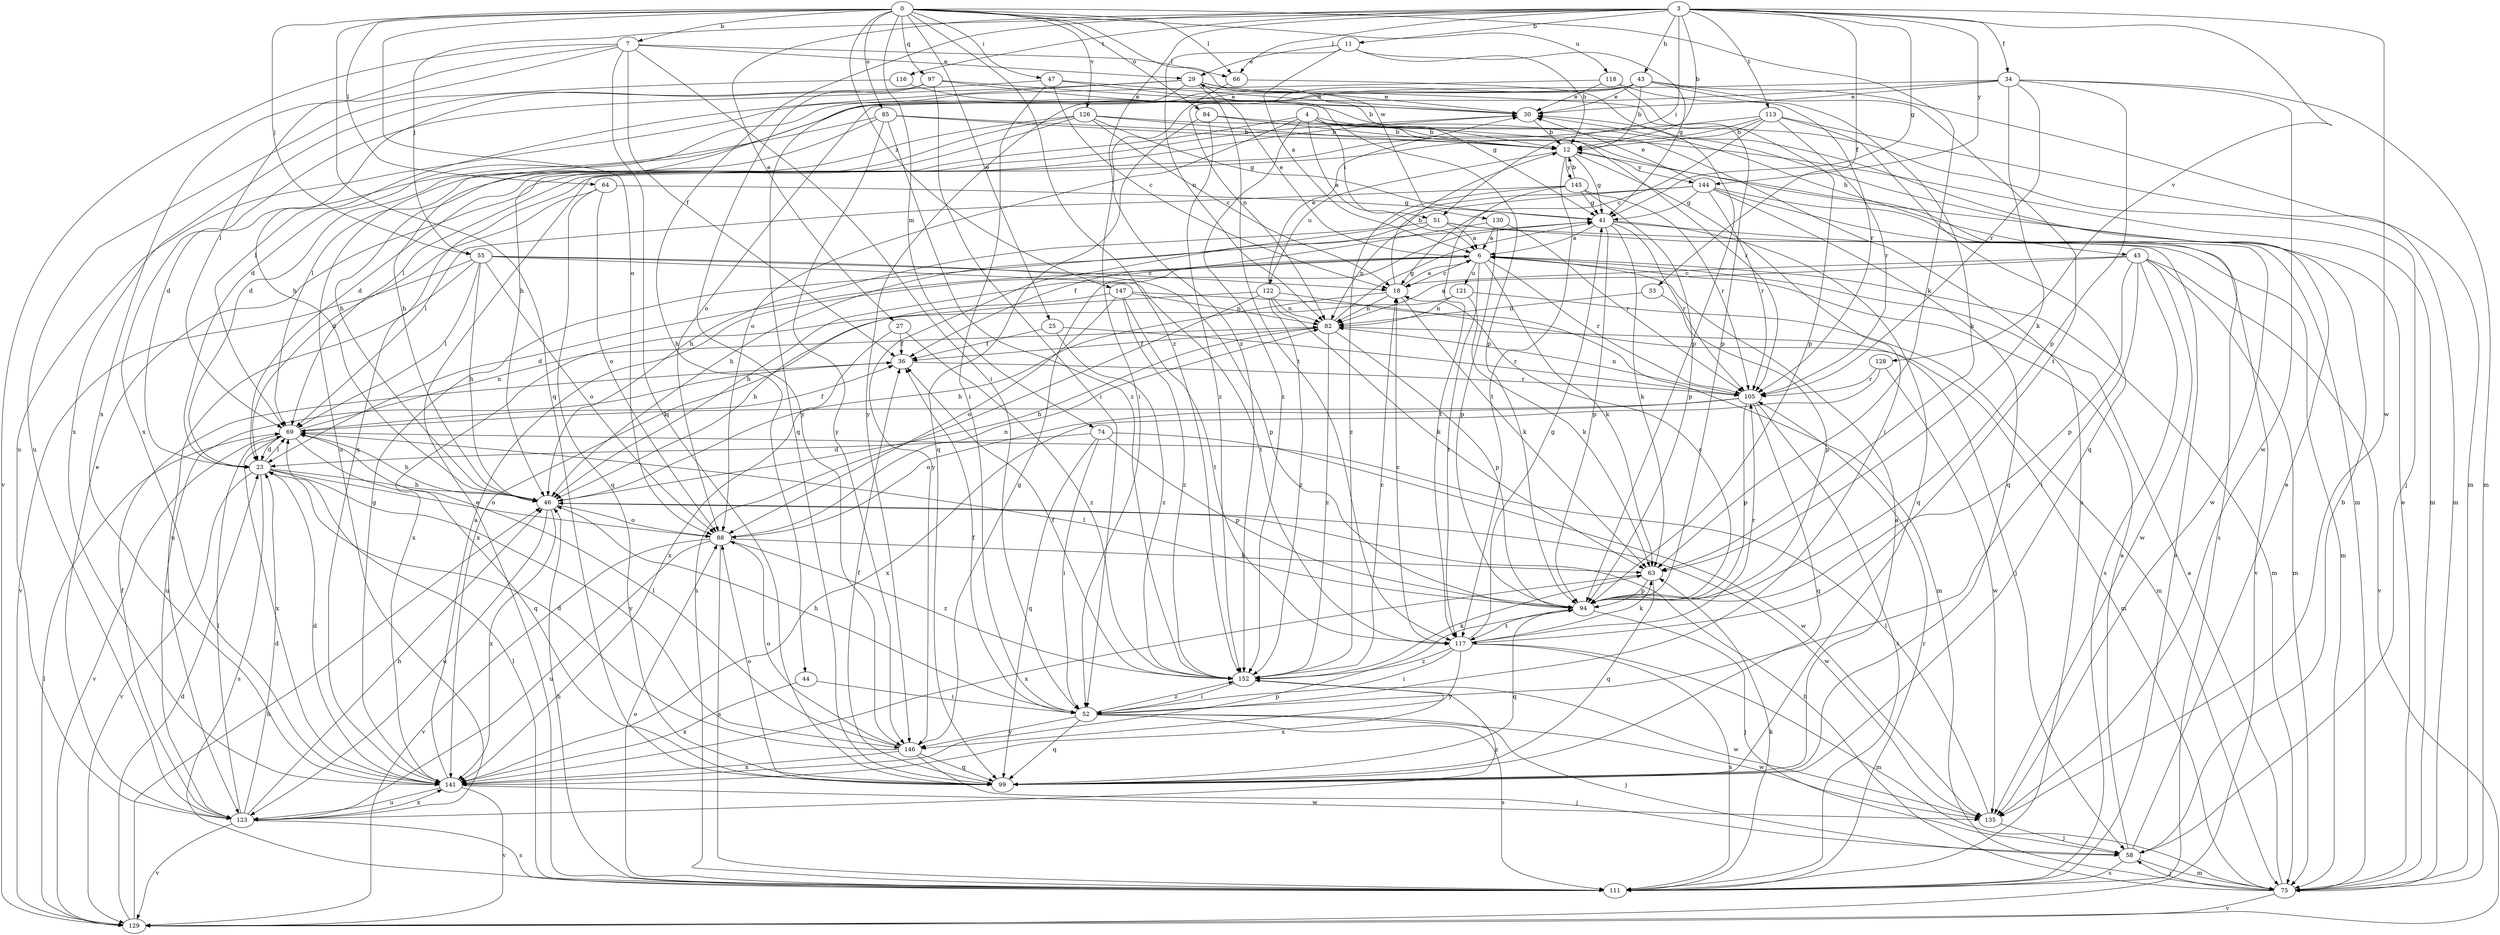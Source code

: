 strict digraph  {
0;
3;
4;
6;
7;
11;
12;
18;
23;
25;
27;
29;
30;
33;
34;
36;
41;
43;
44;
45;
46;
47;
51;
52;
55;
58;
63;
64;
66;
69;
74;
75;
82;
84;
85;
88;
94;
97;
99;
105;
111;
113;
116;
117;
118;
121;
122;
123;
126;
128;
129;
130;
135;
141;
144;
145;
146;
147;
152;
0 -> 7  [label=b];
0 -> 25  [label=e];
0 -> 47  [label=i];
0 -> 55  [label=j];
0 -> 63  [label=k];
0 -> 64  [label=l];
0 -> 66  [label=l];
0 -> 74  [label=m];
0 -> 84  [label=o];
0 -> 85  [label=o];
0 -> 88  [label=o];
0 -> 97  [label=q];
0 -> 99  [label=q];
0 -> 118  [label=u];
0 -> 126  [label=v];
0 -> 130  [label=w];
0 -> 147  [label=z];
0 -> 152  [label=z];
3 -> 11  [label=b];
3 -> 12  [label=b];
3 -> 27  [label=e];
3 -> 33  [label=f];
3 -> 34  [label=f];
3 -> 41  [label=g];
3 -> 43  [label=h];
3 -> 44  [label=h];
3 -> 51  [label=i];
3 -> 55  [label=j];
3 -> 66  [label=l];
3 -> 113  [label=t];
3 -> 116  [label=t];
3 -> 128  [label=v];
3 -> 135  [label=w];
3 -> 144  [label=y];
3 -> 152  [label=z];
4 -> 6  [label=a];
4 -> 12  [label=b];
4 -> 23  [label=d];
4 -> 45  [label=h];
4 -> 51  [label=i];
4 -> 58  [label=j];
4 -> 88  [label=o];
4 -> 105  [label=r];
4 -> 152  [label=z];
6 -> 18  [label=c];
6 -> 23  [label=d];
6 -> 29  [label=e];
6 -> 46  [label=h];
6 -> 63  [label=k];
6 -> 75  [label=m];
6 -> 105  [label=r];
6 -> 117  [label=t];
6 -> 121  [label=u];
7 -> 29  [label=e];
7 -> 36  [label=f];
7 -> 52  [label=i];
7 -> 66  [label=l];
7 -> 69  [label=l];
7 -> 99  [label=q];
7 -> 129  [label=v];
7 -> 141  [label=x];
11 -> 6  [label=a];
11 -> 12  [label=b];
11 -> 29  [label=e];
11 -> 41  [label=g];
11 -> 82  [label=n];
12 -> 41  [label=g];
12 -> 52  [label=i];
12 -> 117  [label=t];
12 -> 122  [label=u];
12 -> 144  [label=y];
12 -> 145  [label=y];
18 -> 6  [label=a];
18 -> 12  [label=b];
18 -> 46  [label=h];
18 -> 63  [label=k];
18 -> 82  [label=n];
23 -> 46  [label=h];
23 -> 69  [label=l];
23 -> 88  [label=o];
23 -> 111  [label=s];
23 -> 129  [label=v];
23 -> 146  [label=y];
25 -> 36  [label=f];
25 -> 105  [label=r];
25 -> 152  [label=z];
27 -> 36  [label=f];
27 -> 141  [label=x];
27 -> 152  [label=z];
29 -> 30  [label=e];
29 -> 41  [label=g];
29 -> 69  [label=l];
29 -> 94  [label=p];
29 -> 99  [label=q];
29 -> 117  [label=t];
29 -> 141  [label=x];
30 -> 12  [label=b];
33 -> 82  [label=n];
33 -> 94  [label=p];
34 -> 30  [label=e];
34 -> 63  [label=k];
34 -> 75  [label=m];
34 -> 88  [label=o];
34 -> 94  [label=p];
34 -> 105  [label=r];
34 -> 123  [label=u];
34 -> 135  [label=w];
36 -> 105  [label=r];
36 -> 123  [label=u];
41 -> 6  [label=a];
41 -> 63  [label=k];
41 -> 94  [label=p];
41 -> 99  [label=q];
41 -> 105  [label=r];
41 -> 129  [label=v];
43 -> 12  [label=b];
43 -> 23  [label=d];
43 -> 30  [label=e];
43 -> 46  [label=h];
43 -> 63  [label=k];
43 -> 75  [label=m];
43 -> 82  [label=n];
43 -> 117  [label=t];
43 -> 146  [label=y];
44 -> 52  [label=i];
44 -> 141  [label=x];
45 -> 18  [label=c];
45 -> 52  [label=i];
45 -> 75  [label=m];
45 -> 82  [label=n];
45 -> 94  [label=p];
45 -> 111  [label=s];
45 -> 129  [label=v];
45 -> 135  [label=w];
46 -> 88  [label=o];
46 -> 123  [label=u];
46 -> 135  [label=w];
46 -> 141  [label=x];
47 -> 18  [label=c];
47 -> 30  [label=e];
47 -> 52  [label=i];
47 -> 94  [label=p];
47 -> 141  [label=x];
51 -> 6  [label=a];
51 -> 46  [label=h];
51 -> 75  [label=m];
51 -> 82  [label=n];
51 -> 111  [label=s];
52 -> 36  [label=f];
52 -> 46  [label=h];
52 -> 58  [label=j];
52 -> 99  [label=q];
52 -> 111  [label=s];
52 -> 135  [label=w];
52 -> 146  [label=y];
52 -> 152  [label=z];
55 -> 18  [label=c];
55 -> 46  [label=h];
55 -> 69  [label=l];
55 -> 88  [label=o];
55 -> 94  [label=p];
55 -> 117  [label=t];
55 -> 123  [label=u];
55 -> 129  [label=v];
58 -> 6  [label=a];
58 -> 12  [label=b];
58 -> 30  [label=e];
58 -> 75  [label=m];
58 -> 111  [label=s];
63 -> 94  [label=p];
63 -> 99  [label=q];
63 -> 141  [label=x];
64 -> 23  [label=d];
64 -> 41  [label=g];
64 -> 88  [label=o];
64 -> 99  [label=q];
66 -> 52  [label=i];
66 -> 94  [label=p];
69 -> 23  [label=d];
69 -> 36  [label=f];
69 -> 46  [label=h];
69 -> 82  [label=n];
69 -> 99  [label=q];
69 -> 129  [label=v];
69 -> 141  [label=x];
74 -> 23  [label=d];
74 -> 52  [label=i];
74 -> 94  [label=p];
74 -> 99  [label=q];
74 -> 135  [label=w];
75 -> 6  [label=a];
75 -> 30  [label=e];
75 -> 46  [label=h];
75 -> 58  [label=j];
75 -> 129  [label=v];
82 -> 36  [label=f];
82 -> 41  [label=g];
82 -> 46  [label=h];
82 -> 75  [label=m];
82 -> 94  [label=p];
82 -> 152  [label=z];
84 -> 12  [label=b];
84 -> 99  [label=q];
84 -> 111  [label=s];
84 -> 152  [label=z];
85 -> 12  [label=b];
85 -> 23  [label=d];
85 -> 46  [label=h];
85 -> 75  [label=m];
85 -> 146  [label=y];
85 -> 152  [label=z];
88 -> 63  [label=k];
88 -> 82  [label=n];
88 -> 111  [label=s];
88 -> 123  [label=u];
88 -> 129  [label=v];
88 -> 152  [label=z];
94 -> 18  [label=c];
94 -> 58  [label=j];
94 -> 69  [label=l];
94 -> 99  [label=q];
94 -> 117  [label=t];
97 -> 12  [label=b];
97 -> 30  [label=e];
97 -> 46  [label=h];
97 -> 52  [label=i];
97 -> 146  [label=y];
99 -> 6  [label=a];
99 -> 36  [label=f];
99 -> 88  [label=o];
105 -> 69  [label=l];
105 -> 82  [label=n];
105 -> 88  [label=o];
105 -> 94  [label=p];
105 -> 99  [label=q];
105 -> 111  [label=s];
111 -> 30  [label=e];
111 -> 46  [label=h];
111 -> 63  [label=k];
111 -> 69  [label=l];
111 -> 88  [label=o];
111 -> 105  [label=r];
113 -> 12  [label=b];
113 -> 18  [label=c];
113 -> 69  [label=l];
113 -> 75  [label=m];
113 -> 99  [label=q];
113 -> 105  [label=r];
113 -> 141  [label=x];
116 -> 30  [label=e];
116 -> 123  [label=u];
117 -> 18  [label=c];
117 -> 41  [label=g];
117 -> 52  [label=i];
117 -> 63  [label=k];
117 -> 75  [label=m];
117 -> 105  [label=r];
117 -> 111  [label=s];
117 -> 146  [label=y];
117 -> 152  [label=z];
118 -> 30  [label=e];
118 -> 94  [label=p];
118 -> 105  [label=r];
118 -> 123  [label=u];
121 -> 63  [label=k];
121 -> 75  [label=m];
121 -> 82  [label=n];
121 -> 141  [label=x];
122 -> 30  [label=e];
122 -> 63  [label=k];
122 -> 75  [label=m];
122 -> 82  [label=n];
122 -> 111  [label=s];
122 -> 141  [label=x];
122 -> 152  [label=z];
123 -> 23  [label=d];
123 -> 30  [label=e];
123 -> 36  [label=f];
123 -> 46  [label=h];
123 -> 69  [label=l];
123 -> 111  [label=s];
123 -> 129  [label=v];
123 -> 141  [label=x];
123 -> 152  [label=z];
126 -> 12  [label=b];
126 -> 18  [label=c];
126 -> 23  [label=d];
126 -> 41  [label=g];
126 -> 46  [label=h];
126 -> 69  [label=l];
126 -> 75  [label=m];
128 -> 105  [label=r];
128 -> 135  [label=w];
128 -> 141  [label=x];
129 -> 23  [label=d];
129 -> 46  [label=h];
129 -> 69  [label=l];
130 -> 6  [label=a];
130 -> 36  [label=f];
130 -> 94  [label=p];
130 -> 105  [label=r];
135 -> 58  [label=j];
135 -> 69  [label=l];
141 -> 6  [label=a];
141 -> 23  [label=d];
141 -> 41  [label=g];
141 -> 94  [label=p];
141 -> 123  [label=u];
141 -> 129  [label=v];
141 -> 135  [label=w];
144 -> 30  [label=e];
144 -> 41  [label=g];
144 -> 46  [label=h];
144 -> 99  [label=q];
144 -> 105  [label=r];
144 -> 111  [label=s];
144 -> 135  [label=w];
144 -> 146  [label=y];
145 -> 12  [label=b];
145 -> 41  [label=g];
145 -> 69  [label=l];
145 -> 94  [label=p];
145 -> 105  [label=r];
145 -> 117  [label=t];
145 -> 152  [label=z];
146 -> 23  [label=d];
146 -> 41  [label=g];
146 -> 58  [label=j];
146 -> 69  [label=l];
146 -> 88  [label=o];
146 -> 99  [label=q];
146 -> 141  [label=x];
147 -> 46  [label=h];
147 -> 58  [label=j];
147 -> 82  [label=n];
147 -> 88  [label=o];
147 -> 117  [label=t];
147 -> 152  [label=z];
152 -> 18  [label=c];
152 -> 36  [label=f];
152 -> 52  [label=i];
152 -> 63  [label=k];
152 -> 135  [label=w];
152 -> 141  [label=x];
}
